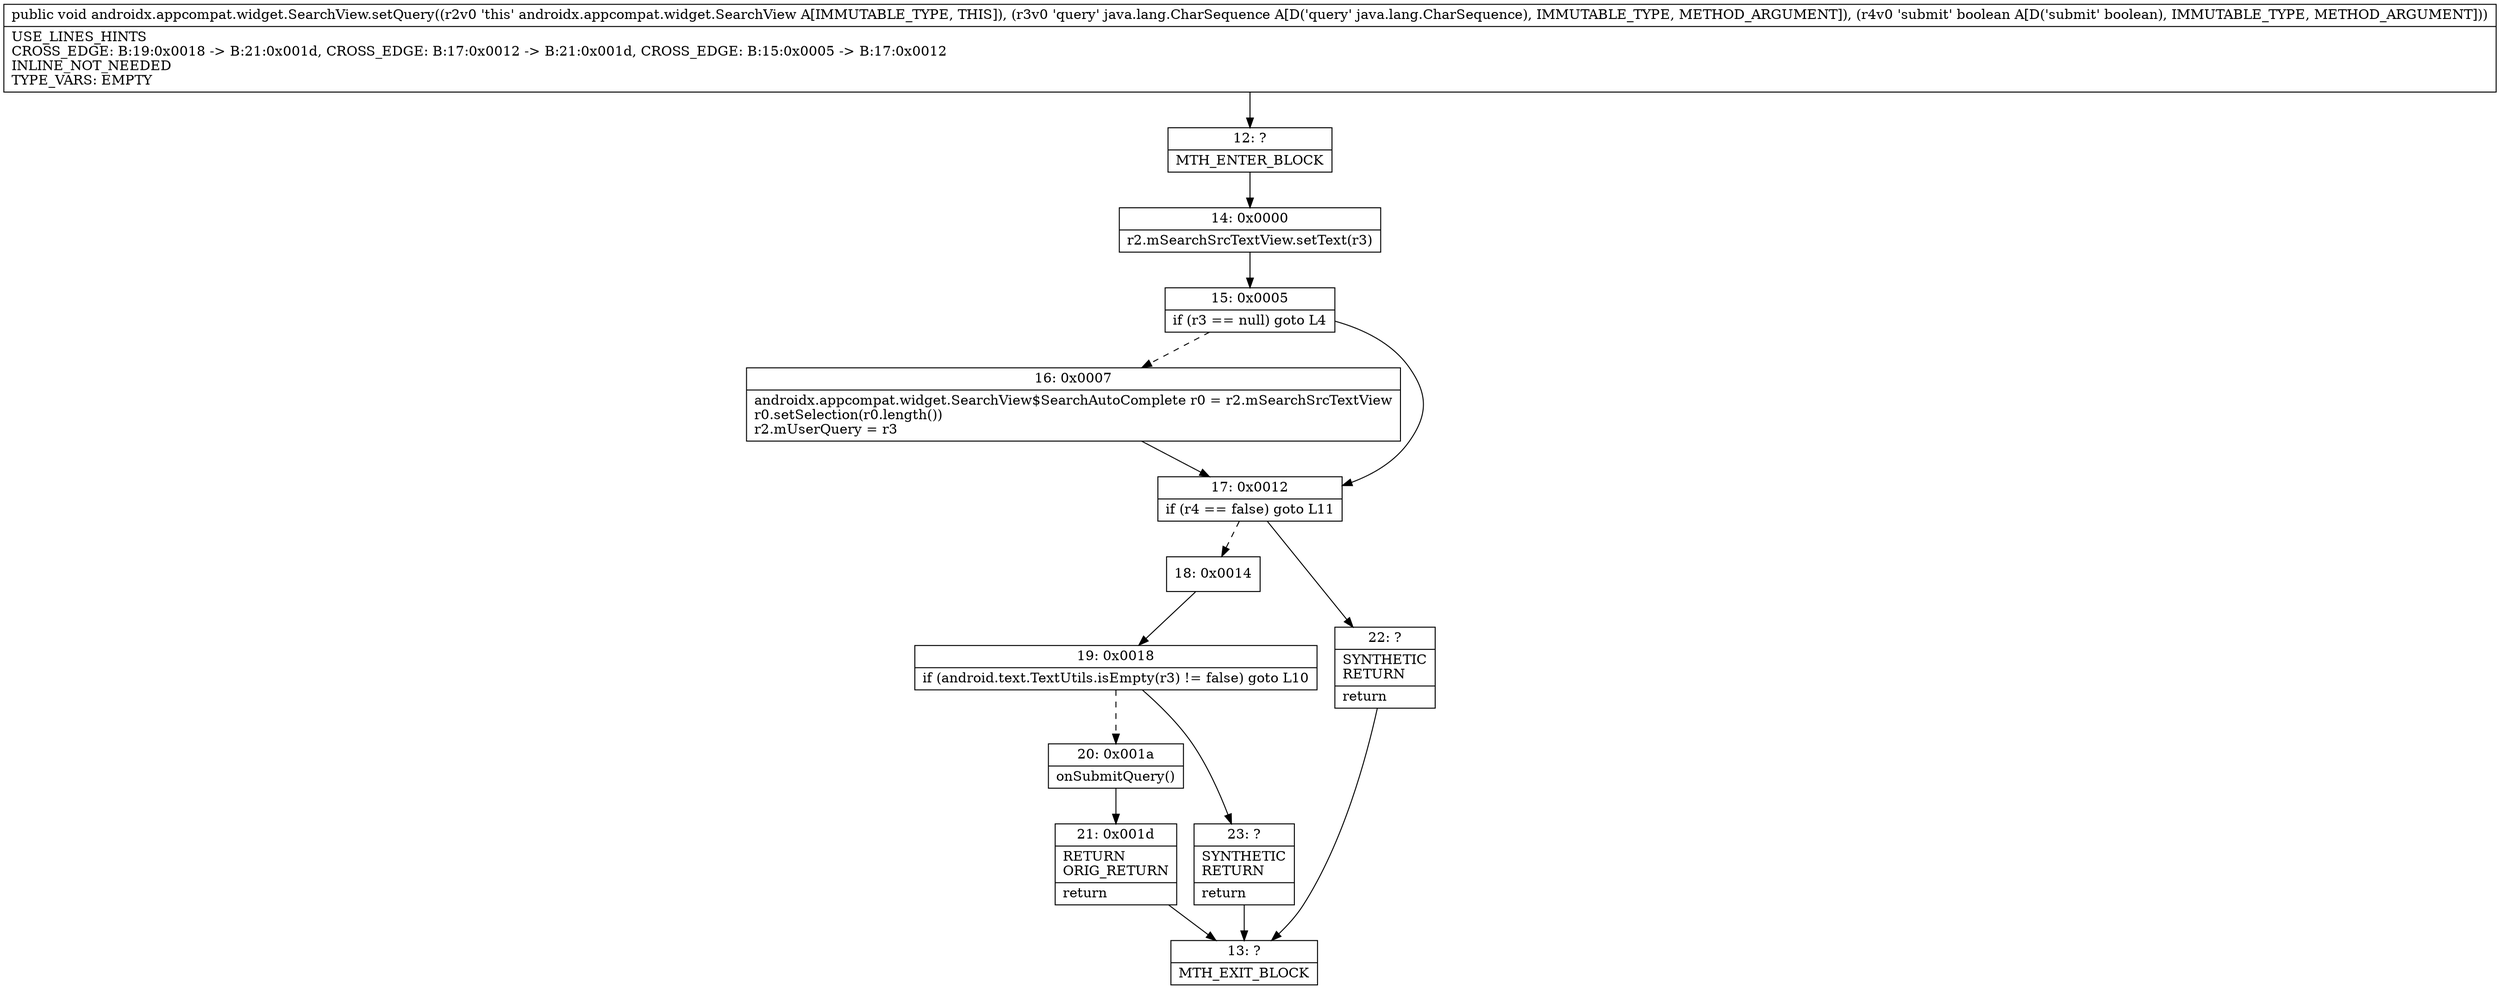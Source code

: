 digraph "CFG forandroidx.appcompat.widget.SearchView.setQuery(Ljava\/lang\/CharSequence;Z)V" {
Node_12 [shape=record,label="{12\:\ ?|MTH_ENTER_BLOCK\l}"];
Node_14 [shape=record,label="{14\:\ 0x0000|r2.mSearchSrcTextView.setText(r3)\l}"];
Node_15 [shape=record,label="{15\:\ 0x0005|if (r3 == null) goto L4\l}"];
Node_16 [shape=record,label="{16\:\ 0x0007|androidx.appcompat.widget.SearchView$SearchAutoComplete r0 = r2.mSearchSrcTextView\lr0.setSelection(r0.length())\lr2.mUserQuery = r3\l}"];
Node_17 [shape=record,label="{17\:\ 0x0012|if (r4 == false) goto L11\l}"];
Node_18 [shape=record,label="{18\:\ 0x0014}"];
Node_19 [shape=record,label="{19\:\ 0x0018|if (android.text.TextUtils.isEmpty(r3) != false) goto L10\l}"];
Node_20 [shape=record,label="{20\:\ 0x001a|onSubmitQuery()\l}"];
Node_21 [shape=record,label="{21\:\ 0x001d|RETURN\lORIG_RETURN\l|return\l}"];
Node_13 [shape=record,label="{13\:\ ?|MTH_EXIT_BLOCK\l}"];
Node_23 [shape=record,label="{23\:\ ?|SYNTHETIC\lRETURN\l|return\l}"];
Node_22 [shape=record,label="{22\:\ ?|SYNTHETIC\lRETURN\l|return\l}"];
MethodNode[shape=record,label="{public void androidx.appcompat.widget.SearchView.setQuery((r2v0 'this' androidx.appcompat.widget.SearchView A[IMMUTABLE_TYPE, THIS]), (r3v0 'query' java.lang.CharSequence A[D('query' java.lang.CharSequence), IMMUTABLE_TYPE, METHOD_ARGUMENT]), (r4v0 'submit' boolean A[D('submit' boolean), IMMUTABLE_TYPE, METHOD_ARGUMENT]))  | USE_LINES_HINTS\lCROSS_EDGE: B:19:0x0018 \-\> B:21:0x001d, CROSS_EDGE: B:17:0x0012 \-\> B:21:0x001d, CROSS_EDGE: B:15:0x0005 \-\> B:17:0x0012\lINLINE_NOT_NEEDED\lTYPE_VARS: EMPTY\l}"];
MethodNode -> Node_12;Node_12 -> Node_14;
Node_14 -> Node_15;
Node_15 -> Node_16[style=dashed];
Node_15 -> Node_17;
Node_16 -> Node_17;
Node_17 -> Node_18[style=dashed];
Node_17 -> Node_22;
Node_18 -> Node_19;
Node_19 -> Node_20[style=dashed];
Node_19 -> Node_23;
Node_20 -> Node_21;
Node_21 -> Node_13;
Node_23 -> Node_13;
Node_22 -> Node_13;
}

